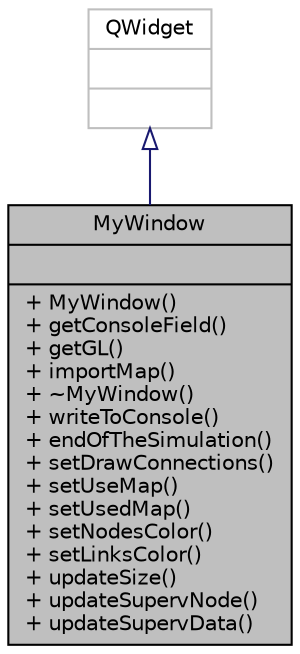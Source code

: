 digraph "MyWindow"
{
 // LATEX_PDF_SIZE
  edge [fontname="Helvetica",fontsize="10",labelfontname="Helvetica",labelfontsize="10"];
  node [fontname="Helvetica",fontsize="10",shape=record];
  Node1 [label="{MyWindow\n||+ MyWindow()\l+ getConsoleField()\l+ getGL()\l+ importMap()\l+ ~MyWindow()\l+ writeToConsole()\l+ endOfTheSimulation()\l+ setDrawConnections()\l+ setUseMap()\l+ setUsedMap()\l+ setNodesColor()\l+ setLinksColor()\l+ updateSize()\l+ updateSupervNode()\l+ updateSupervData()\l}",height=0.2,width=0.4,color="black", fillcolor="grey75", style="filled", fontcolor="black",tooltip=" "];
  Node2 -> Node1 [dir="back",color="midnightblue",fontsize="10",style="solid",arrowtail="onormal",fontname="Helvetica"];
  Node2 [label="{QWidget\n||}",height=0.2,width=0.4,color="grey75", fillcolor="white", style="filled",tooltip=" "];
}
